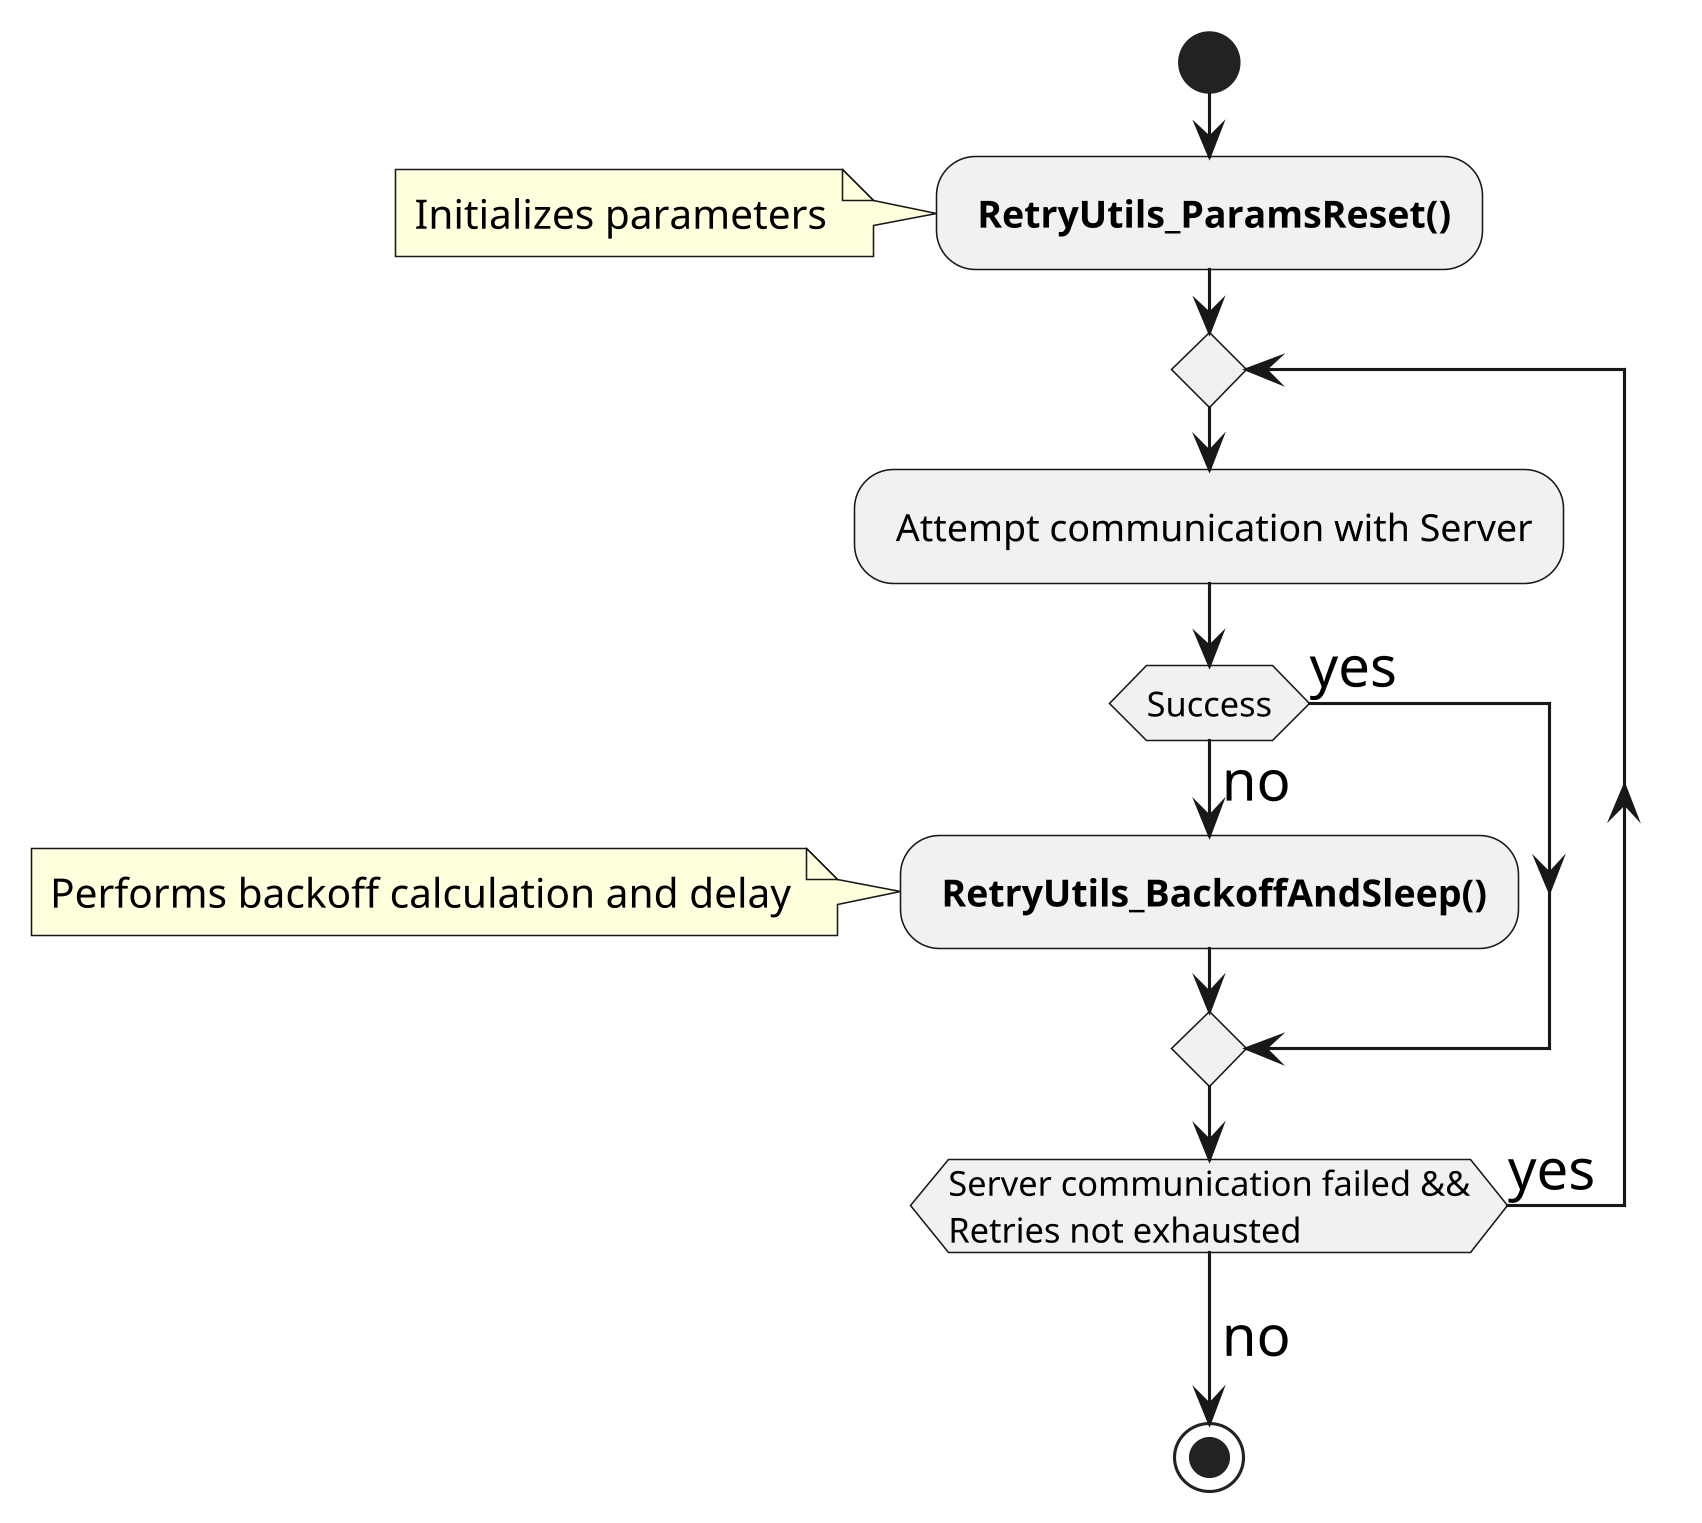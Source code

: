 @startuml

skinparam dpi 300
skinparam ArrowFontSize 18

start
: **RetryUtils_ParamsReset()**;
note: Initializes parameters
repeat
	: Attempt communication with Server;
	if (Success) then (no)
    	: **RetryUtils_BackoffAndSleep()**;
		note: Performs backoff calculation and delay
    else (yes)
    endif
repeat while (Server communication failed &&\nRetries not exhausted) is (yes)
-> no;
stop

@enduml
